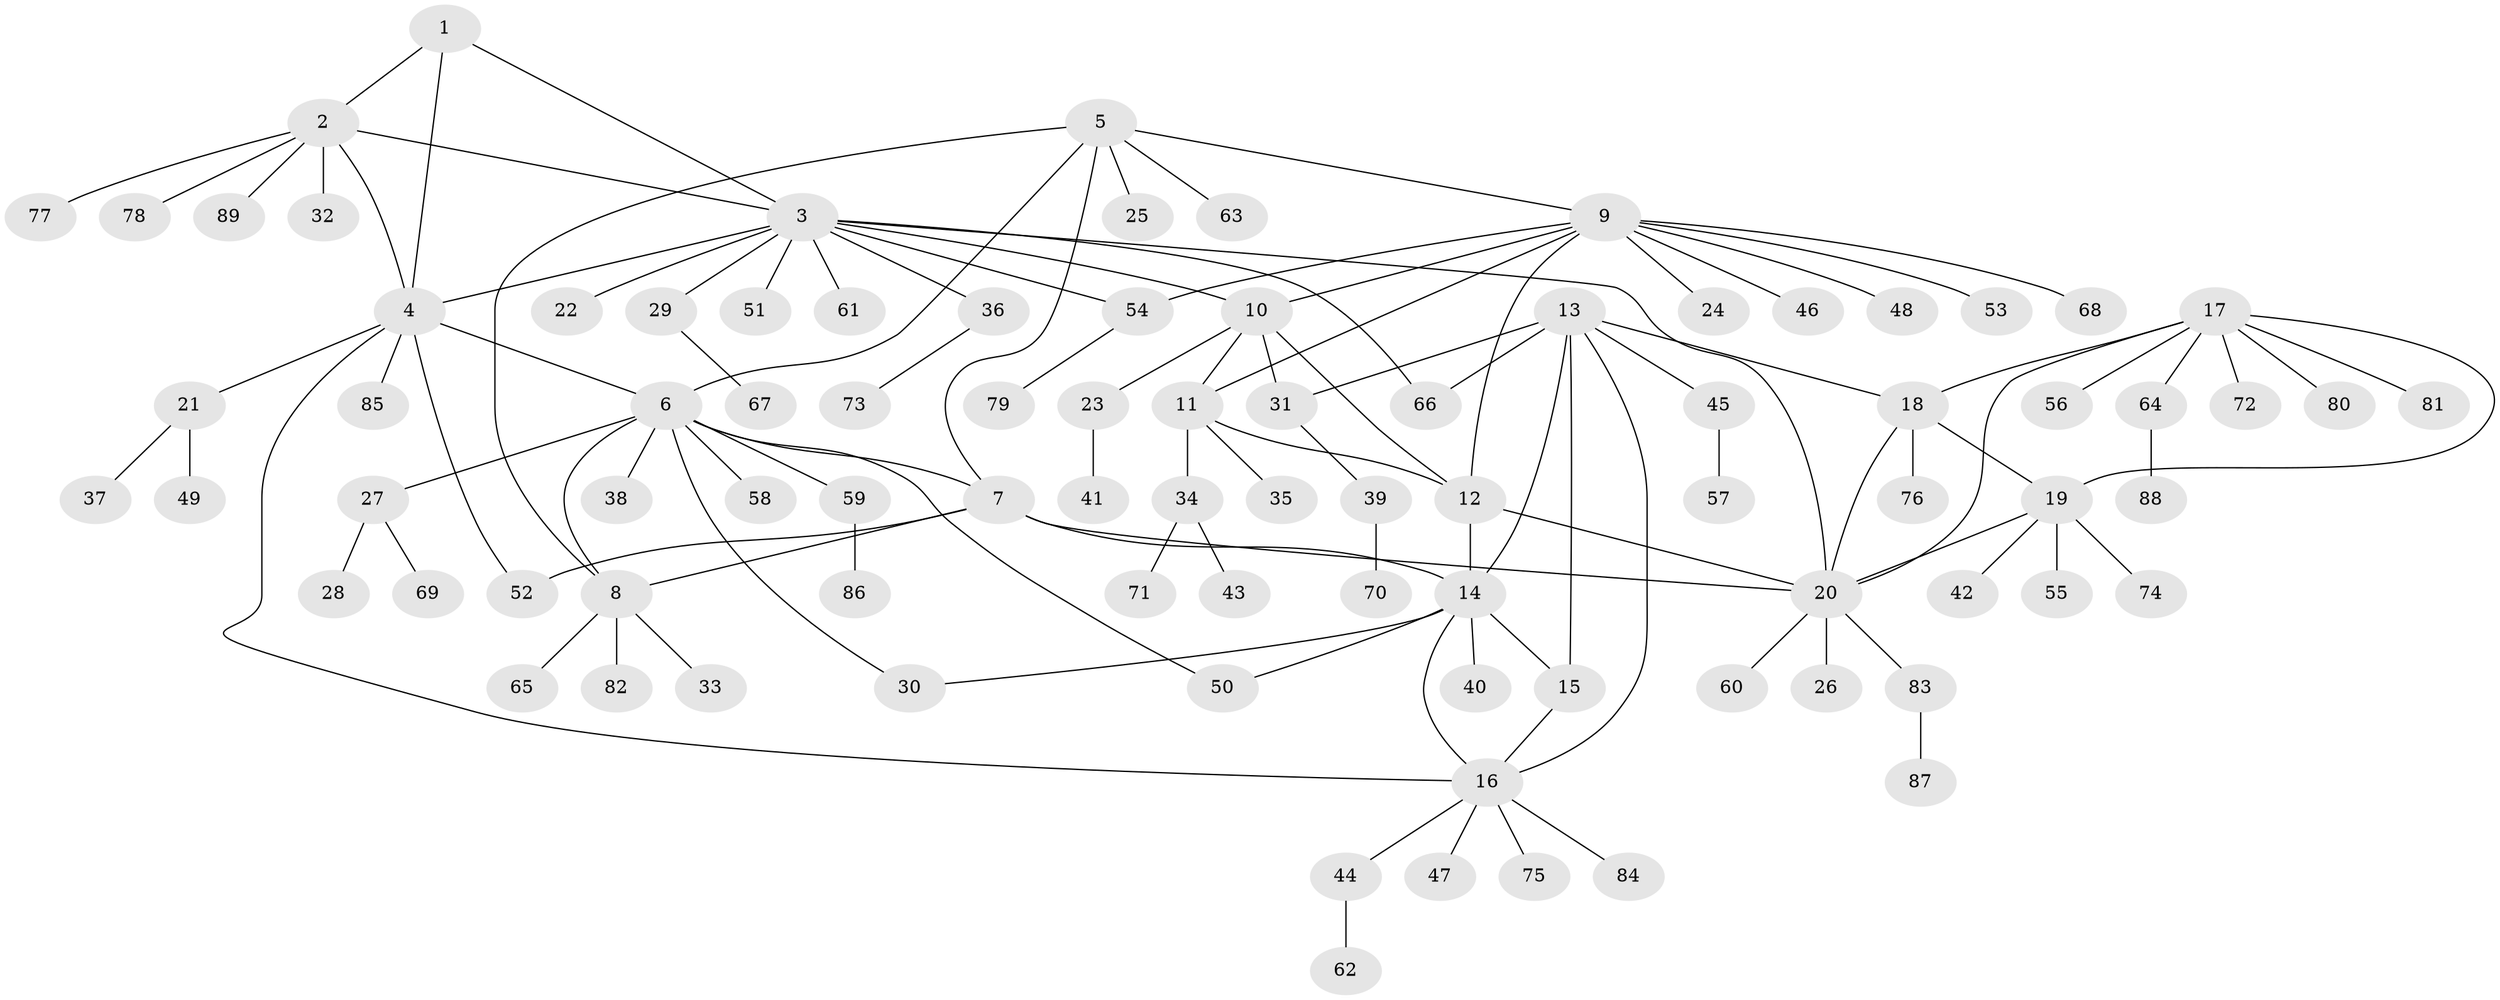 // coarse degree distribution, {7: 0.03125, 5: 0.03125, 11: 0.015625, 4: 0.046875, 12: 0.015625, 10: 0.03125, 9: 0.015625, 6: 0.046875, 2: 0.109375, 1: 0.640625, 3: 0.015625}
// Generated by graph-tools (version 1.1) at 2025/42/03/06/25 10:42:09]
// undirected, 89 vertices, 115 edges
graph export_dot {
graph [start="1"]
  node [color=gray90,style=filled];
  1;
  2;
  3;
  4;
  5;
  6;
  7;
  8;
  9;
  10;
  11;
  12;
  13;
  14;
  15;
  16;
  17;
  18;
  19;
  20;
  21;
  22;
  23;
  24;
  25;
  26;
  27;
  28;
  29;
  30;
  31;
  32;
  33;
  34;
  35;
  36;
  37;
  38;
  39;
  40;
  41;
  42;
  43;
  44;
  45;
  46;
  47;
  48;
  49;
  50;
  51;
  52;
  53;
  54;
  55;
  56;
  57;
  58;
  59;
  60;
  61;
  62;
  63;
  64;
  65;
  66;
  67;
  68;
  69;
  70;
  71;
  72;
  73;
  74;
  75;
  76;
  77;
  78;
  79;
  80;
  81;
  82;
  83;
  84;
  85;
  86;
  87;
  88;
  89;
  1 -- 2;
  1 -- 3;
  1 -- 4;
  2 -- 3;
  2 -- 4;
  2 -- 32;
  2 -- 77;
  2 -- 78;
  2 -- 89;
  3 -- 4;
  3 -- 10;
  3 -- 20;
  3 -- 22;
  3 -- 29;
  3 -- 36;
  3 -- 51;
  3 -- 54;
  3 -- 61;
  3 -- 66;
  4 -- 6;
  4 -- 16;
  4 -- 21;
  4 -- 52;
  4 -- 85;
  5 -- 6;
  5 -- 7;
  5 -- 8;
  5 -- 9;
  5 -- 25;
  5 -- 63;
  6 -- 7;
  6 -- 8;
  6 -- 27;
  6 -- 30;
  6 -- 38;
  6 -- 50;
  6 -- 58;
  6 -- 59;
  7 -- 8;
  7 -- 14;
  7 -- 20;
  7 -- 52;
  8 -- 33;
  8 -- 65;
  8 -- 82;
  9 -- 10;
  9 -- 11;
  9 -- 12;
  9 -- 24;
  9 -- 46;
  9 -- 48;
  9 -- 53;
  9 -- 54;
  9 -- 68;
  10 -- 11;
  10 -- 12;
  10 -- 23;
  10 -- 31;
  11 -- 12;
  11 -- 34;
  11 -- 35;
  12 -- 14;
  12 -- 20;
  13 -- 14;
  13 -- 15;
  13 -- 16;
  13 -- 18;
  13 -- 31;
  13 -- 45;
  13 -- 66;
  14 -- 15;
  14 -- 16;
  14 -- 30;
  14 -- 40;
  14 -- 50;
  15 -- 16;
  16 -- 44;
  16 -- 47;
  16 -- 75;
  16 -- 84;
  17 -- 18;
  17 -- 19;
  17 -- 20;
  17 -- 56;
  17 -- 64;
  17 -- 72;
  17 -- 80;
  17 -- 81;
  18 -- 19;
  18 -- 20;
  18 -- 76;
  19 -- 20;
  19 -- 42;
  19 -- 55;
  19 -- 74;
  20 -- 26;
  20 -- 60;
  20 -- 83;
  21 -- 37;
  21 -- 49;
  23 -- 41;
  27 -- 28;
  27 -- 69;
  29 -- 67;
  31 -- 39;
  34 -- 43;
  34 -- 71;
  36 -- 73;
  39 -- 70;
  44 -- 62;
  45 -- 57;
  54 -- 79;
  59 -- 86;
  64 -- 88;
  83 -- 87;
}

